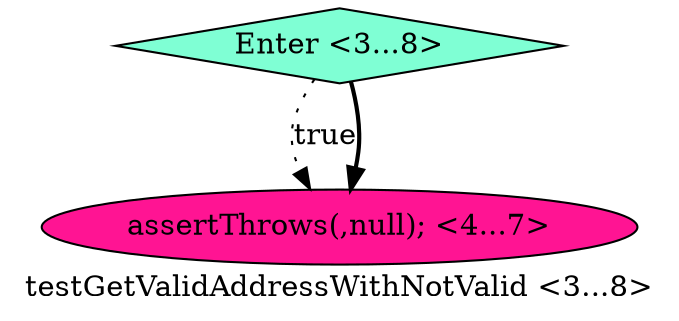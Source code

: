 digraph PDG {
label = "testGetValidAddressWithNotValid <3...8>";
0.0 [style = filled, label = "assertThrows(,null); <4...7>", fillcolor = deeppink, shape = ellipse];
0.1 [style = filled, label = "Enter <3...8>", fillcolor = aquamarine, shape = diamond];
0.1 -> 0.0 [style = dotted, label="true"];
0.1 -> 0.0 [style = bold, label=""];
}
